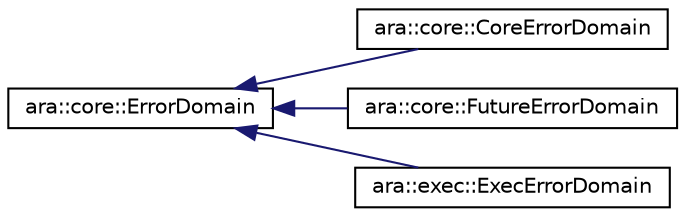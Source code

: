 digraph "Graphical Class Hierarchy"
{
 // LATEX_PDF_SIZE
  edge [fontname="Helvetica",fontsize="10",labelfontname="Helvetica",labelfontsize="10"];
  node [fontname="Helvetica",fontsize="10",shape=record];
  rankdir="LR";
  Node0 [label="ara::core::ErrorDomain",height=0.2,width=0.4,color="black", fillcolor="white", style="filled",URL="$classara_1_1core_1_1ErrorDomain.html",tooltip="Encapsulation of an error domain."];
  Node0 -> Node1 [dir="back",color="midnightblue",fontsize="10",style="solid",fontname="Helvetica"];
  Node1 [label="ara::core::CoreErrorDomain",height=0.2,width=0.4,color="black", fillcolor="white", style="filled",URL="$classara_1_1core_1_1CoreErrorDomain.html",tooltip="An error domain for errors originating from the CORE Functional Cluster."];
  Node0 -> Node2 [dir="back",color="midnightblue",fontsize="10",style="solid",fontname="Helvetica"];
  Node2 [label="ara::core::FutureErrorDomain",height=0.2,width=0.4,color="black", fillcolor="white", style="filled",URL="$classara_1_1core_1_1FutureErrorDomain.html",tooltip="Error domain for errors originating from classes Future and Promise. ."];
  Node0 -> Node3 [dir="back",color="midnightblue",fontsize="10",style="solid",fontname="Helvetica"];
  Node3 [label="ara::exec::ExecErrorDomain",height=0.2,width=0.4,color="black", fillcolor="white", style="filled",URL="$classara_1_1exec_1_1ExecErrorDomain.html",tooltip="Defines a class representing the Execution Management error domain."];
}

